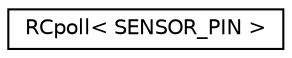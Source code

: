 digraph "Graphical Class Hierarchy"
{
  edge [fontname="Helvetica",fontsize="10",labelfontname="Helvetica",labelfontsize="10"];
  node [fontname="Helvetica",fontsize="10",shape=record];
  rankdir="LR";
  Node1 [label="RCpoll\< SENSOR_PIN \>",height=0.2,width=0.4,color="black", fillcolor="white", style="filled",URL="$class_r_cpoll.html",tooltip="A class for reading voltage on a digital pin, derived from http://arduino.cc/en/Tutorial/RCtime. "];
}
